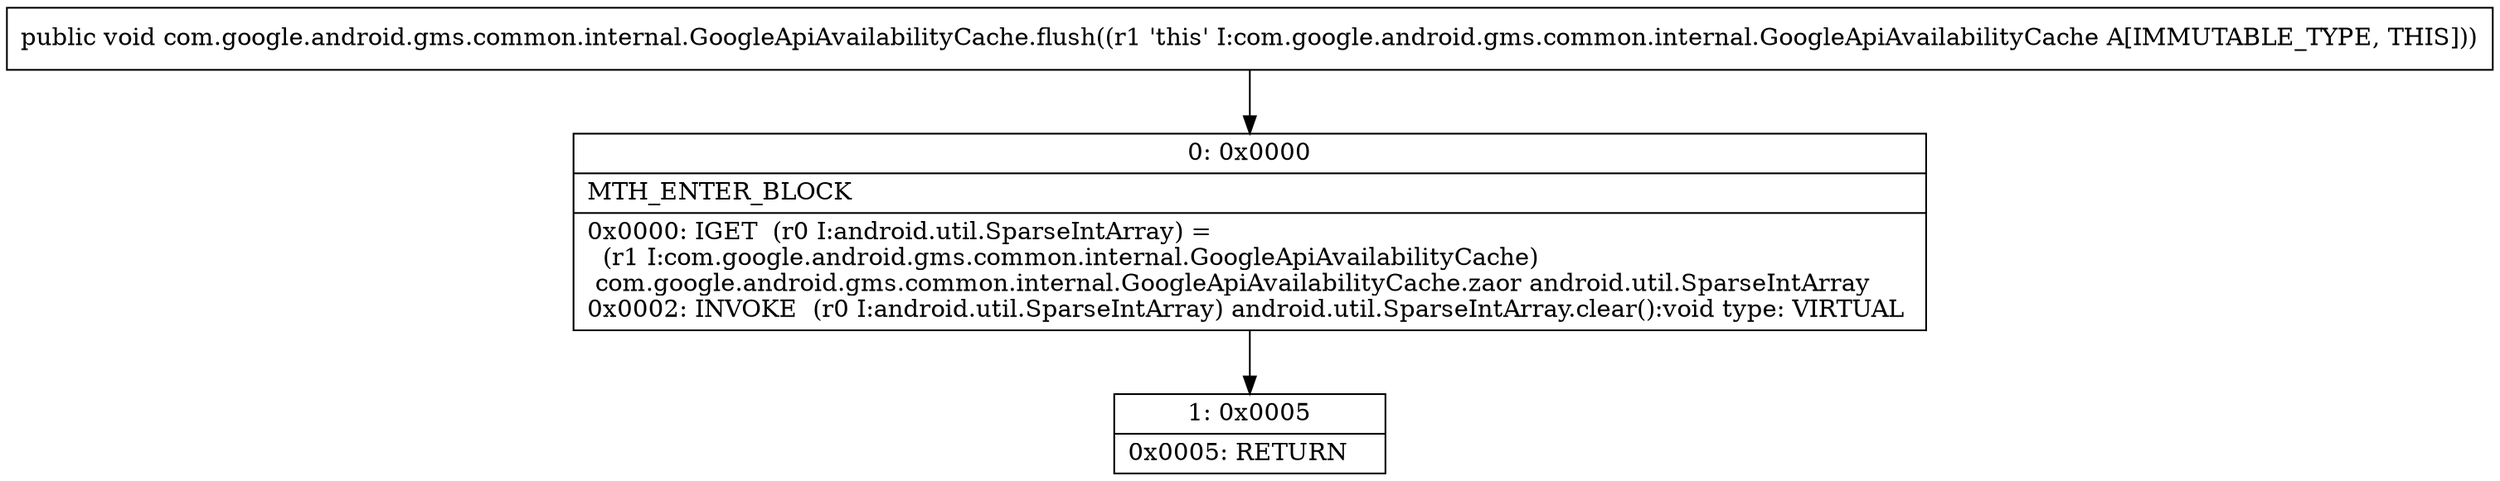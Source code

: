 digraph "CFG forcom.google.android.gms.common.internal.GoogleApiAvailabilityCache.flush()V" {
Node_0 [shape=record,label="{0\:\ 0x0000|MTH_ENTER_BLOCK\l|0x0000: IGET  (r0 I:android.util.SparseIntArray) = \l  (r1 I:com.google.android.gms.common.internal.GoogleApiAvailabilityCache)\l com.google.android.gms.common.internal.GoogleApiAvailabilityCache.zaor android.util.SparseIntArray \l0x0002: INVOKE  (r0 I:android.util.SparseIntArray) android.util.SparseIntArray.clear():void type: VIRTUAL \l}"];
Node_1 [shape=record,label="{1\:\ 0x0005|0x0005: RETURN   \l}"];
MethodNode[shape=record,label="{public void com.google.android.gms.common.internal.GoogleApiAvailabilityCache.flush((r1 'this' I:com.google.android.gms.common.internal.GoogleApiAvailabilityCache A[IMMUTABLE_TYPE, THIS])) }"];
MethodNode -> Node_0;
Node_0 -> Node_1;
}


